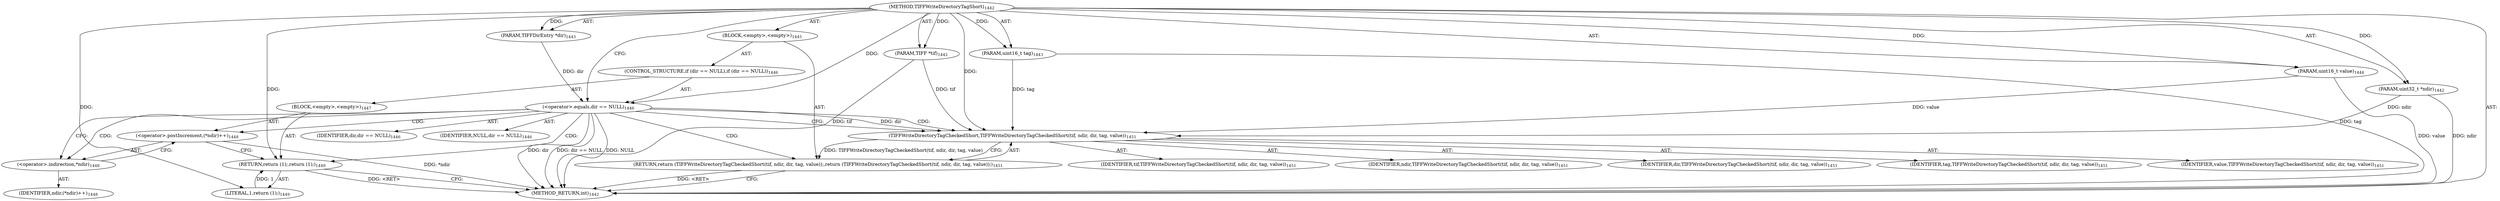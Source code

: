 digraph "TIFFWriteDirectoryTagShort" {  
"68000" [label = <(METHOD,TIFFWriteDirectoryTagShort)<SUB>1442</SUB>> ]
"68001" [label = <(PARAM,TIFF *tif)<SUB>1442</SUB>> ]
"68002" [label = <(PARAM,uint32_t *ndir)<SUB>1442</SUB>> ]
"68003" [label = <(PARAM,TIFFDirEntry *dir)<SUB>1443</SUB>> ]
"68004" [label = <(PARAM,uint16_t tag)<SUB>1443</SUB>> ]
"68005" [label = <(PARAM,uint16_t value)<SUB>1444</SUB>> ]
"68006" [label = <(BLOCK,&lt;empty&gt;,&lt;empty&gt;)<SUB>1445</SUB>> ]
"68007" [label = <(CONTROL_STRUCTURE,if (dir == NULL),if (dir == NULL))<SUB>1446</SUB>> ]
"68008" [label = <(&lt;operator&gt;.equals,dir == NULL)<SUB>1446</SUB>> ]
"68009" [label = <(IDENTIFIER,dir,dir == NULL)<SUB>1446</SUB>> ]
"68010" [label = <(IDENTIFIER,NULL,dir == NULL)<SUB>1446</SUB>> ]
"68011" [label = <(BLOCK,&lt;empty&gt;,&lt;empty&gt;)<SUB>1447</SUB>> ]
"68012" [label = <(&lt;operator&gt;.postIncrement,(*ndir)++)<SUB>1448</SUB>> ]
"68013" [label = <(&lt;operator&gt;.indirection,*ndir)<SUB>1448</SUB>> ]
"68014" [label = <(IDENTIFIER,ndir,(*ndir)++)<SUB>1448</SUB>> ]
"68015" [label = <(RETURN,return (1);,return (1);)<SUB>1449</SUB>> ]
"68016" [label = <(LITERAL,1,return (1);)<SUB>1449</SUB>> ]
"68017" [label = <(RETURN,return (TIFFWriteDirectoryTagCheckedShort(tif, ndir, dir, tag, value));,return (TIFFWriteDirectoryTagCheckedShort(tif, ndir, dir, tag, value));)<SUB>1451</SUB>> ]
"68018" [label = <(TIFFWriteDirectoryTagCheckedShort,TIFFWriteDirectoryTagCheckedShort(tif, ndir, dir, tag, value))<SUB>1451</SUB>> ]
"68019" [label = <(IDENTIFIER,tif,TIFFWriteDirectoryTagCheckedShort(tif, ndir, dir, tag, value))<SUB>1451</SUB>> ]
"68020" [label = <(IDENTIFIER,ndir,TIFFWriteDirectoryTagCheckedShort(tif, ndir, dir, tag, value))<SUB>1451</SUB>> ]
"68021" [label = <(IDENTIFIER,dir,TIFFWriteDirectoryTagCheckedShort(tif, ndir, dir, tag, value))<SUB>1451</SUB>> ]
"68022" [label = <(IDENTIFIER,tag,TIFFWriteDirectoryTagCheckedShort(tif, ndir, dir, tag, value))<SUB>1451</SUB>> ]
"68023" [label = <(IDENTIFIER,value,TIFFWriteDirectoryTagCheckedShort(tif, ndir, dir, tag, value))<SUB>1451</SUB>> ]
"68024" [label = <(METHOD_RETURN,int)<SUB>1442</SUB>> ]
  "68000" -> "68001"  [ label = "AST: "] 
  "68000" -> "68002"  [ label = "AST: "] 
  "68000" -> "68003"  [ label = "AST: "] 
  "68000" -> "68004"  [ label = "AST: "] 
  "68000" -> "68005"  [ label = "AST: "] 
  "68000" -> "68006"  [ label = "AST: "] 
  "68000" -> "68024"  [ label = "AST: "] 
  "68006" -> "68007"  [ label = "AST: "] 
  "68006" -> "68017"  [ label = "AST: "] 
  "68007" -> "68008"  [ label = "AST: "] 
  "68007" -> "68011"  [ label = "AST: "] 
  "68008" -> "68009"  [ label = "AST: "] 
  "68008" -> "68010"  [ label = "AST: "] 
  "68011" -> "68012"  [ label = "AST: "] 
  "68011" -> "68015"  [ label = "AST: "] 
  "68012" -> "68013"  [ label = "AST: "] 
  "68013" -> "68014"  [ label = "AST: "] 
  "68015" -> "68016"  [ label = "AST: "] 
  "68017" -> "68018"  [ label = "AST: "] 
  "68018" -> "68019"  [ label = "AST: "] 
  "68018" -> "68020"  [ label = "AST: "] 
  "68018" -> "68021"  [ label = "AST: "] 
  "68018" -> "68022"  [ label = "AST: "] 
  "68018" -> "68023"  [ label = "AST: "] 
  "68017" -> "68024"  [ label = "CFG: "] 
  "68008" -> "68013"  [ label = "CFG: "] 
  "68008" -> "68018"  [ label = "CFG: "] 
  "68018" -> "68017"  [ label = "CFG: "] 
  "68012" -> "68015"  [ label = "CFG: "] 
  "68015" -> "68024"  [ label = "CFG: "] 
  "68013" -> "68012"  [ label = "CFG: "] 
  "68000" -> "68008"  [ label = "CFG: "] 
  "68017" -> "68024"  [ label = "DDG: &lt;RET&gt;"] 
  "68015" -> "68024"  [ label = "DDG: &lt;RET&gt;"] 
  "68001" -> "68024"  [ label = "DDG: tif"] 
  "68002" -> "68024"  [ label = "DDG: ndir"] 
  "68004" -> "68024"  [ label = "DDG: tag"] 
  "68005" -> "68024"  [ label = "DDG: value"] 
  "68008" -> "68024"  [ label = "DDG: dir"] 
  "68008" -> "68024"  [ label = "DDG: dir == NULL"] 
  "68012" -> "68024"  [ label = "DDG: *ndir"] 
  "68008" -> "68024"  [ label = "DDG: NULL"] 
  "68000" -> "68001"  [ label = "DDG: "] 
  "68000" -> "68002"  [ label = "DDG: "] 
  "68000" -> "68003"  [ label = "DDG: "] 
  "68000" -> "68004"  [ label = "DDG: "] 
  "68000" -> "68005"  [ label = "DDG: "] 
  "68018" -> "68017"  [ label = "DDG: TIFFWriteDirectoryTagCheckedShort(tif, ndir, dir, tag, value)"] 
  "68003" -> "68008"  [ label = "DDG: dir"] 
  "68000" -> "68008"  [ label = "DDG: "] 
  "68016" -> "68015"  [ label = "DDG: 1"] 
  "68000" -> "68015"  [ label = "DDG: "] 
  "68001" -> "68018"  [ label = "DDG: tif"] 
  "68000" -> "68018"  [ label = "DDG: "] 
  "68002" -> "68018"  [ label = "DDG: ndir"] 
  "68008" -> "68018"  [ label = "DDG: dir"] 
  "68004" -> "68018"  [ label = "DDG: tag"] 
  "68005" -> "68018"  [ label = "DDG: value"] 
  "68000" -> "68016"  [ label = "DDG: "] 
  "68008" -> "68015"  [ label = "CDG: "] 
  "68008" -> "68018"  [ label = "CDG: "] 
  "68008" -> "68013"  [ label = "CDG: "] 
  "68008" -> "68012"  [ label = "CDG: "] 
  "68008" -> "68017"  [ label = "CDG: "] 
}
